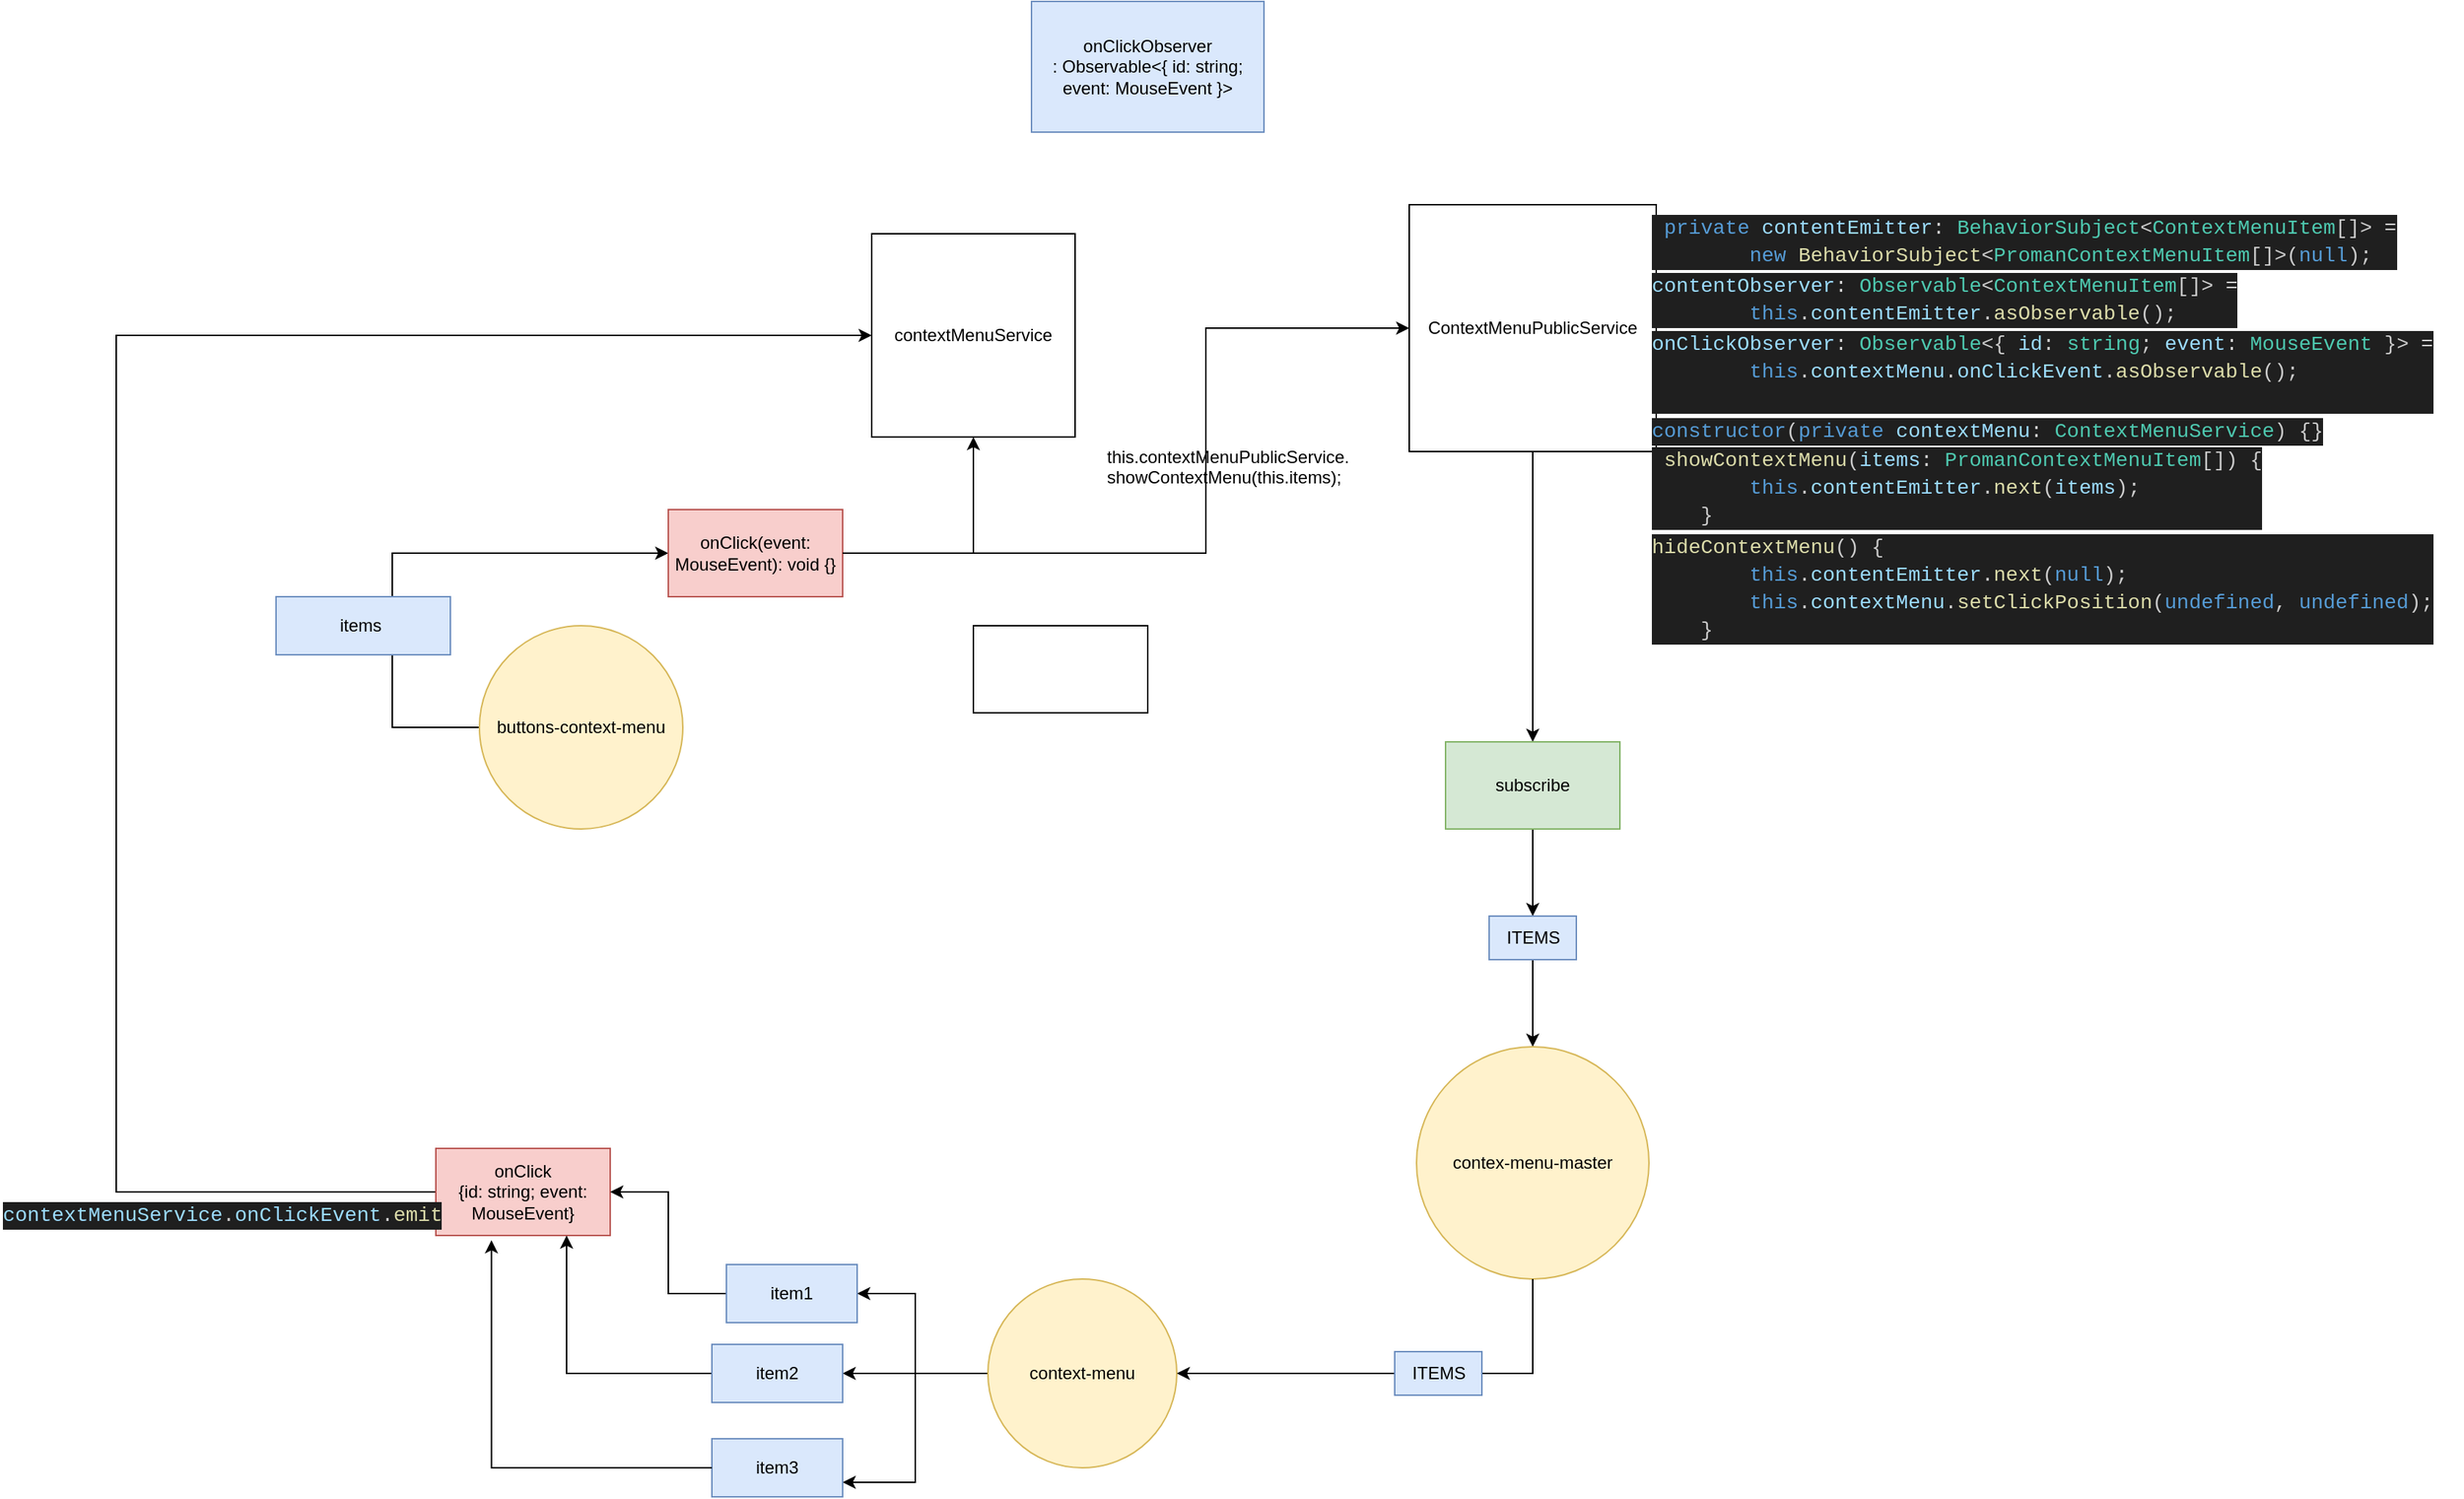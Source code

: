 <mxfile version="24.8.8">
  <diagram name="Страница — 1" id="B8zNszg7sXkWUO4xj_0W">
    <mxGraphModel dx="2555" dy="2084" grid="1" gridSize="10" guides="1" tooltips="1" connect="1" arrows="1" fold="1" page="1" pageScale="1" pageWidth="827" pageHeight="1169" math="0" shadow="0">
      <root>
        <mxCell id="0" />
        <mxCell id="1" parent="0" />
        <mxCell id="T2X11y3eK2oYihuYgTFx-1" value="contextMenuService" style="whiteSpace=wrap;html=1;aspect=fixed;" parent="1" vertex="1">
          <mxGeometry x="90" y="60" width="140" height="140" as="geometry" />
        </mxCell>
        <mxCell id="zFg1NataWkMdKXOG-58f-29" style="edgeStyle=orthogonalEdgeStyle;rounded=0;orthogonalLoop=1;jettySize=auto;html=1;entryX=0.5;entryY=0;entryDx=0;entryDy=0;" parent="1" source="zFg1NataWkMdKXOG-58f-35" target="zFg1NataWkMdKXOG-58f-1" edge="1">
          <mxGeometry relative="1" as="geometry">
            <Array as="points">
              <mxPoint x="545" y="560" />
            </Array>
          </mxGeometry>
        </mxCell>
        <mxCell id="k7rBUkPFtfDYsxfyD0aW-3" style="edgeStyle=orthogonalEdgeStyle;rounded=0;orthogonalLoop=1;jettySize=auto;html=1;entryX=0.5;entryY=0;entryDx=0;entryDy=0;" parent="1" source="T2X11y3eK2oYihuYgTFx-3" target="zFg1NataWkMdKXOG-58f-31" edge="1">
          <mxGeometry relative="1" as="geometry" />
        </mxCell>
        <mxCell id="T2X11y3eK2oYihuYgTFx-3" value="ContextMenuPublicService" style="whiteSpace=wrap;html=1;aspect=fixed;" parent="1" vertex="1">
          <mxGeometry x="460" y="40" width="170" height="170" as="geometry" />
        </mxCell>
        <mxCell id="zFg1NataWkMdKXOG-58f-1" value="contex-menu-master" style="ellipse;whiteSpace=wrap;html=1;aspect=fixed;fillColor=#fff2cc;strokeColor=#d6b656;" parent="1" vertex="1">
          <mxGeometry x="465" y="620" width="160" height="160" as="geometry" />
        </mxCell>
        <mxCell id="zFg1NataWkMdKXOG-58f-25" style="edgeStyle=orthogonalEdgeStyle;rounded=0;orthogonalLoop=1;jettySize=auto;html=1;entryX=0;entryY=0.5;entryDx=0;entryDy=0;" parent="1" source="zFg1NataWkMdKXOG-58f-8" target="zFg1NataWkMdKXOG-58f-16" edge="1">
          <mxGeometry relative="1" as="geometry">
            <Array as="points">
              <mxPoint x="-240" y="400" />
              <mxPoint x="-240" y="280" />
            </Array>
          </mxGeometry>
        </mxCell>
        <mxCell id="zFg1NataWkMdKXOG-58f-8" value="buttons-context-menu" style="ellipse;whiteSpace=wrap;html=1;aspect=fixed;fillColor=#fff2cc;strokeColor=#d6b656;" parent="1" vertex="1">
          <mxGeometry x="-180" y="330" width="140" height="140" as="geometry" />
        </mxCell>
        <mxCell id="zFg1NataWkMdKXOG-58f-24" style="edgeStyle=orthogonalEdgeStyle;rounded=0;orthogonalLoop=1;jettySize=auto;html=1;entryX=0;entryY=0.5;entryDx=0;entryDy=0;" parent="1" source="zFg1NataWkMdKXOG-58f-16" target="T2X11y3eK2oYihuYgTFx-3" edge="1">
          <mxGeometry relative="1" as="geometry">
            <Array as="points">
              <mxPoint x="320" y="280" />
              <mxPoint x="320" y="125" />
            </Array>
          </mxGeometry>
        </mxCell>
        <mxCell id="zFg1NataWkMdKXOG-58f-16" value="onClick(event: MouseEvent): void {}" style="whiteSpace=wrap;html=1;fillColor=#f8cecc;strokeColor=#b85450;" parent="1" vertex="1">
          <mxGeometry x="-50" y="250" width="120" height="60" as="geometry" />
        </mxCell>
        <mxCell id="zFg1NataWkMdKXOG-58f-23" style="edgeStyle=orthogonalEdgeStyle;rounded=0;orthogonalLoop=1;jettySize=auto;html=1;entryX=0.5;entryY=1;entryDx=0;entryDy=0;" parent="1" source="zFg1NataWkMdKXOG-58f-16" target="T2X11y3eK2oYihuYgTFx-1" edge="1">
          <mxGeometry relative="1" as="geometry" />
        </mxCell>
        <mxCell id="zFg1NataWkMdKXOG-58f-26" value="items&amp;nbsp;" style="whiteSpace=wrap;html=1;fillColor=#dae8fc;strokeColor=#6c8ebf;" parent="1" vertex="1">
          <mxGeometry x="-320" y="310" width="120" height="40" as="geometry" />
        </mxCell>
        <mxCell id="k7rBUkPFtfDYsxfyD0aW-4" style="edgeStyle=orthogonalEdgeStyle;rounded=0;orthogonalLoop=1;jettySize=auto;html=1;exitX=0.5;exitY=1;exitDx=0;exitDy=0;" parent="1" source="zFg1NataWkMdKXOG-58f-31" target="zFg1NataWkMdKXOG-58f-35" edge="1">
          <mxGeometry relative="1" as="geometry" />
        </mxCell>
        <mxCell id="zFg1NataWkMdKXOG-58f-31" value="subscribe" style="rounded=0;whiteSpace=wrap;html=1;fillColor=#d5e8d4;strokeColor=#82b366;" parent="1" vertex="1">
          <mxGeometry x="485" y="410" width="120" height="60" as="geometry" />
        </mxCell>
        <mxCell id="zFg1NataWkMdKXOG-58f-35" value="ITEMS" style="text;html=1;align=center;verticalAlign=middle;resizable=0;points=[];autosize=1;strokeColor=#6c8ebf;fillColor=#dae8fc;" parent="1" vertex="1">
          <mxGeometry x="515" y="530" width="60" height="30" as="geometry" />
        </mxCell>
        <mxCell id="JjubltmbZ4qXpfUznxvz-18" style="edgeStyle=orthogonalEdgeStyle;rounded=0;orthogonalLoop=1;jettySize=auto;html=1;exitX=0;exitY=0.5;exitDx=0;exitDy=0;entryX=1;entryY=0.5;entryDx=0;entryDy=0;" edge="1" parent="1" source="zFg1NataWkMdKXOG-58f-37" target="JjubltmbZ4qXpfUznxvz-9">
          <mxGeometry relative="1" as="geometry">
            <Array as="points">
              <mxPoint x="120" y="845" />
              <mxPoint x="120" y="790" />
            </Array>
          </mxGeometry>
        </mxCell>
        <mxCell id="JjubltmbZ4qXpfUznxvz-19" style="edgeStyle=orthogonalEdgeStyle;rounded=0;orthogonalLoop=1;jettySize=auto;html=1;entryX=1;entryY=0.75;entryDx=0;entryDy=0;" edge="1" parent="1" source="zFg1NataWkMdKXOG-58f-37" target="JjubltmbZ4qXpfUznxvz-12">
          <mxGeometry relative="1" as="geometry" />
        </mxCell>
        <mxCell id="JjubltmbZ4qXpfUznxvz-20" style="edgeStyle=orthogonalEdgeStyle;rounded=0;orthogonalLoop=1;jettySize=auto;html=1;entryX=1;entryY=0.5;entryDx=0;entryDy=0;" edge="1" parent="1" source="zFg1NataWkMdKXOG-58f-37" target="JjubltmbZ4qXpfUznxvz-11">
          <mxGeometry relative="1" as="geometry" />
        </mxCell>
        <mxCell id="zFg1NataWkMdKXOG-58f-37" value="context-menu" style="ellipse;whiteSpace=wrap;html=1;aspect=fixed;fillColor=#fff2cc;strokeColor=#d6b656;" parent="1" vertex="1">
          <mxGeometry x="170" y="780" width="130" height="130" as="geometry" />
        </mxCell>
        <mxCell id="zFg1NataWkMdKXOG-58f-38" style="edgeStyle=orthogonalEdgeStyle;rounded=0;orthogonalLoop=1;jettySize=auto;html=1;entryX=1;entryY=0.5;entryDx=0;entryDy=0;exitX=0.5;exitY=1;exitDx=0;exitDy=0;" parent="1" source="zFg1NataWkMdKXOG-58f-1" target="zFg1NataWkMdKXOG-58f-37" edge="1">
          <mxGeometry relative="1" as="geometry">
            <mxPoint x="540" y="790" as="sourcePoint" />
          </mxGeometry>
        </mxCell>
        <mxCell id="k7rBUkPFtfDYsxfyD0aW-7" value="&lt;div style=&quot;color: #cccccc;background-color: #1f1f1f;font-family: Consolas, &#39;Courier New&#39;, monospace;font-weight: normal;font-size: 14px;line-height: 19px;white-space: pre;&quot;&gt;&lt;div&gt;&lt;span style=&quot;color: #9cdcfe;&quot;&gt;contentObserver&lt;/span&gt;&lt;span style=&quot;color: #d4d4d4;&quot;&gt;:&lt;/span&gt;&lt;span style=&quot;color: #cccccc;&quot;&gt; &lt;/span&gt;&lt;span style=&quot;color: #4ec9b0;&quot;&gt;Observable&lt;/span&gt;&lt;span style=&quot;color: #cccccc;&quot;&gt;&amp;lt;&lt;/span&gt;&lt;span style=&quot;color: #4ec9b0;&quot;&gt;ContextMenuItem&lt;/span&gt;&lt;span style=&quot;color: #cccccc;&quot;&gt;[]&amp;gt; &lt;/span&gt;&lt;span style=&quot;color: #d4d4d4;&quot;&gt;=&lt;/span&gt;&lt;/div&gt;&lt;div&gt;&lt;span style=&quot;color: #cccccc;&quot;&gt;&amp;nbsp; &amp;nbsp; &amp;nbsp; &amp;nbsp; &lt;/span&gt;&lt;span style=&quot;color: #569cd6;&quot;&gt;this&lt;/span&gt;&lt;span style=&quot;color: #cccccc;&quot;&gt;.&lt;/span&gt;&lt;span style=&quot;color: #9cdcfe;&quot;&gt;contentEmitter&lt;/span&gt;&lt;span style=&quot;color: #cccccc;&quot;&gt;.&lt;/span&gt;&lt;span style=&quot;color: #dcdcaa;&quot;&gt;asObservable&lt;/span&gt;&lt;span style=&quot;color: #cccccc;&quot;&gt;();&lt;/span&gt;&lt;/div&gt;&lt;/div&gt;" style="text;whiteSpace=wrap;html=1;" parent="1" vertex="1">
          <mxGeometry x="625" y="80" width="450" height="60" as="geometry" />
        </mxCell>
        <mxCell id="k7rBUkPFtfDYsxfyD0aW-8" value="&lt;div style=&quot;color: #cccccc;background-color: #1f1f1f;font-family: Consolas, &#39;Courier New&#39;, monospace;font-weight: normal;font-size: 14px;line-height: 19px;white-space: pre;&quot;&gt;&lt;div&gt;&lt;span style=&quot;color: #cccccc;&quot;&gt;&amp;nbsp;&lt;/span&gt;&lt;span style=&quot;color: #569cd6;&quot;&gt;private&lt;/span&gt;&lt;span style=&quot;color: #cccccc;&quot;&gt; &lt;/span&gt;&lt;span style=&quot;color: #9cdcfe;&quot;&gt;contentEmitter&lt;/span&gt;&lt;span style=&quot;color: #d4d4d4;&quot;&gt;:&lt;/span&gt;&lt;span style=&quot;color: #cccccc;&quot;&gt; &lt;/span&gt;&lt;span style=&quot;color: #4ec9b0;&quot;&gt;BehaviorSubject&lt;/span&gt;&lt;span style=&quot;color: #cccccc;&quot;&gt;&amp;lt;&lt;/span&gt;&lt;span style=&quot;color: #4ec9b0;&quot;&gt;ContextMenuItem&lt;/span&gt;&lt;span style=&quot;color: #cccccc;&quot;&gt;[]&amp;gt; &lt;/span&gt;&lt;span style=&quot;color: #d4d4d4;&quot;&gt;=&lt;/span&gt;&lt;/div&gt;&lt;div&gt;&lt;span style=&quot;color: #cccccc;&quot;&gt;&amp;nbsp; &amp;nbsp; &amp;nbsp; &amp;nbsp; &lt;/span&gt;&lt;span style=&quot;color: #569cd6;&quot;&gt;new&lt;/span&gt;&lt;span style=&quot;color: #cccccc;&quot;&gt; &lt;/span&gt;&lt;span style=&quot;color: #dcdcaa;&quot;&gt;BehaviorSubject&lt;/span&gt;&lt;span style=&quot;color: #cccccc;&quot;&gt;&amp;lt;&lt;/span&gt;&lt;span style=&quot;color: #4ec9b0;&quot;&gt;PromanContextMenuItem&lt;/span&gt;&lt;span style=&quot;color: #cccccc;&quot;&gt;[]&amp;gt;(&lt;/span&gt;&lt;span style=&quot;color: #569cd6;&quot;&gt;null&lt;/span&gt;&lt;span style=&quot;color: #cccccc;&quot;&gt;);&lt;/span&gt;&lt;/div&gt;&lt;/div&gt;" style="text;whiteSpace=wrap;html=1;" parent="1" vertex="1">
          <mxGeometry x="625" y="40" width="560" height="60" as="geometry" />
        </mxCell>
        <mxCell id="k7rBUkPFtfDYsxfyD0aW-9" value="&lt;div style=&quot;color: #cccccc;background-color: #1f1f1f;font-family: Consolas, &#39;Courier New&#39;, monospace;font-weight: normal;font-size: 14px;line-height: 19px;white-space: pre;&quot;&gt;&lt;div&gt;&lt;span style=&quot;color: #9cdcfe;&quot;&gt;onClickObserver&lt;/span&gt;&lt;span style=&quot;color: #d4d4d4;&quot;&gt;:&lt;/span&gt;&lt;span style=&quot;color: #cccccc;&quot;&gt; &lt;/span&gt;&lt;span style=&quot;color: #4ec9b0;&quot;&gt;Observable&lt;/span&gt;&lt;span style=&quot;color: #cccccc;&quot;&gt;&amp;lt;{ &lt;/span&gt;&lt;span style=&quot;color: #9cdcfe;&quot;&gt;id&lt;/span&gt;&lt;span style=&quot;color: #d4d4d4;&quot;&gt;:&lt;/span&gt;&lt;span style=&quot;color: #cccccc;&quot;&gt; &lt;/span&gt;&lt;span style=&quot;color: #4ec9b0;&quot;&gt;string&lt;/span&gt;&lt;span style=&quot;color: #cccccc;&quot;&gt;; &lt;/span&gt;&lt;span style=&quot;color: #9cdcfe;&quot;&gt;event&lt;/span&gt;&lt;span style=&quot;color: #d4d4d4;&quot;&gt;:&lt;/span&gt;&lt;span style=&quot;color: #cccccc;&quot;&gt; &lt;/span&gt;&lt;span style=&quot;color: #4ec9b0;&quot;&gt;MouseEvent&lt;/span&gt;&lt;span style=&quot;color: #cccccc;&quot;&gt; }&amp;gt; &lt;/span&gt;&lt;span style=&quot;color: #d4d4d4;&quot;&gt;=&lt;/span&gt;&lt;/div&gt;&lt;div&gt;&lt;span style=&quot;color: #cccccc;&quot;&gt;&amp;nbsp; &amp;nbsp; &amp;nbsp; &amp;nbsp; &lt;/span&gt;&lt;span style=&quot;color: #569cd6;&quot;&gt;this&lt;/span&gt;&lt;span style=&quot;color: #cccccc;&quot;&gt;.&lt;/span&gt;&lt;span style=&quot;color: #9cdcfe;&quot;&gt;contextMenu&lt;/span&gt;&lt;span style=&quot;color: #cccccc;&quot;&gt;.&lt;/span&gt;&lt;span style=&quot;color: #9cdcfe;&quot;&gt;onClickEvent&lt;/span&gt;&lt;span style=&quot;color: #cccccc;&quot;&gt;.&lt;/span&gt;&lt;span style=&quot;color: #dcdcaa;&quot;&gt;asObservable&lt;/span&gt;&lt;span style=&quot;color: #cccccc;&quot;&gt;();&lt;/span&gt;&lt;/div&gt;&lt;br&gt;&lt;/div&gt;" style="text;whiteSpace=wrap;html=1;" parent="1" vertex="1">
          <mxGeometry x="625" y="120" width="530" height="80" as="geometry" />
        </mxCell>
        <mxCell id="k7rBUkPFtfDYsxfyD0aW-10" value="&lt;div style=&quot;color: #cccccc;background-color: #1f1f1f;font-family: Consolas, &#39;Courier New&#39;, monospace;font-weight: normal;font-size: 14px;line-height: 19px;white-space: pre;&quot;&gt;&lt;div&gt;&lt;span style=&quot;color: #569cd6;&quot;&gt;constructor&lt;/span&gt;&lt;span style=&quot;color: #cccccc;&quot;&gt;(&lt;/span&gt;&lt;span style=&quot;color: #569cd6;&quot;&gt;private&lt;/span&gt;&lt;span style=&quot;color: #cccccc;&quot;&gt; &lt;/span&gt;&lt;span style=&quot;color: #9cdcfe;&quot;&gt;contextMenu&lt;/span&gt;&lt;span style=&quot;color: #d4d4d4;&quot;&gt;:&lt;/span&gt;&lt;span style=&quot;color: #cccccc;&quot;&gt; &lt;/span&gt;&lt;span style=&quot;color: #4ec9b0;&quot;&gt;ContextMenuService&lt;/span&gt;&lt;span style=&quot;color: #cccccc;&quot;&gt;) {}&lt;/span&gt;&lt;/div&gt;&lt;/div&gt;" style="text;whiteSpace=wrap;html=1;" parent="1" vertex="1">
          <mxGeometry x="625" y="180" width="460" height="40" as="geometry" />
        </mxCell>
        <mxCell id="k7rBUkPFtfDYsxfyD0aW-11" value="&lt;div style=&quot;color: #cccccc;background-color: #1f1f1f;font-family: Consolas, &#39;Courier New&#39;, monospace;font-weight: normal;font-size: 14px;line-height: 19px;white-space: pre;&quot;&gt;&lt;div&gt;&lt;span style=&quot;color: #cccccc;&quot;&gt;&amp;nbsp;&lt;/span&gt;&lt;span style=&quot;color: #dcdcaa;&quot;&gt;showContextMenu&lt;/span&gt;&lt;span style=&quot;color: #cccccc;&quot;&gt;(&lt;/span&gt;&lt;span style=&quot;color: #9cdcfe;&quot;&gt;items&lt;/span&gt;&lt;span style=&quot;color: #d4d4d4;&quot;&gt;:&lt;/span&gt;&lt;span style=&quot;color: #cccccc;&quot;&gt; &lt;/span&gt;&lt;span style=&quot;color: #4ec9b0;&quot;&gt;PromanContextMenuItem&lt;/span&gt;&lt;span style=&quot;color: #cccccc;&quot;&gt;[]) {&lt;/span&gt;&lt;/div&gt;&lt;div&gt;&lt;span style=&quot;color: #cccccc;&quot;&gt;&amp;nbsp; &amp;nbsp; &amp;nbsp; &amp;nbsp; &lt;/span&gt;&lt;span style=&quot;color: #569cd6;&quot;&gt;this&lt;/span&gt;&lt;span style=&quot;color: #cccccc;&quot;&gt;.&lt;/span&gt;&lt;span style=&quot;color: #9cdcfe;&quot;&gt;contentEmitter&lt;/span&gt;&lt;span style=&quot;color: #cccccc;&quot;&gt;.&lt;/span&gt;&lt;span style=&quot;color: #dcdcaa;&quot;&gt;next&lt;/span&gt;&lt;span style=&quot;color: #cccccc;&quot;&gt;(&lt;/span&gt;&lt;span style=&quot;color: #9cdcfe;&quot;&gt;items&lt;/span&gt;&lt;span style=&quot;color: #cccccc;&quot;&gt;);&lt;/span&gt;&lt;/div&gt;&lt;div&gt;&lt;span style=&quot;color: #cccccc;&quot;&gt;&amp;nbsp; &amp;nbsp; }&lt;/span&gt;&lt;/div&gt;&lt;/div&gt;" style="text;whiteSpace=wrap;html=1;" parent="1" vertex="1">
          <mxGeometry x="625" y="200" width="420" height="80" as="geometry" />
        </mxCell>
        <mxCell id="k7rBUkPFtfDYsxfyD0aW-12" value="&lt;div style=&quot;color: #cccccc;background-color: #1f1f1f;font-family: Consolas, &#39;Courier New&#39;, monospace;font-weight: normal;font-size: 14px;line-height: 19px;white-space: pre;&quot;&gt;&lt;div&gt;&lt;span style=&quot;color: #dcdcaa;&quot;&gt;hideContextMenu&lt;/span&gt;&lt;span style=&quot;color: #cccccc;&quot;&gt;() {&lt;/span&gt;&lt;/div&gt;&lt;div&gt;&lt;span style=&quot;color: #cccccc;&quot;&gt;&amp;nbsp; &amp;nbsp; &amp;nbsp; &amp;nbsp; &lt;/span&gt;&lt;span style=&quot;color: #569cd6;&quot;&gt;this&lt;/span&gt;&lt;span style=&quot;color: #cccccc;&quot;&gt;.&lt;/span&gt;&lt;span style=&quot;color: #9cdcfe;&quot;&gt;contentEmitter&lt;/span&gt;&lt;span style=&quot;color: #cccccc;&quot;&gt;.&lt;/span&gt;&lt;span style=&quot;color: #dcdcaa;&quot;&gt;next&lt;/span&gt;&lt;span style=&quot;color: #cccccc;&quot;&gt;(&lt;/span&gt;&lt;span style=&quot;color: #569cd6;&quot;&gt;null&lt;/span&gt;&lt;span style=&quot;color: #cccccc;&quot;&gt;);&lt;/span&gt;&lt;/div&gt;&lt;div&gt;&lt;span style=&quot;color: #cccccc;&quot;&gt;&amp;nbsp; &amp;nbsp; &amp;nbsp; &amp;nbsp; &lt;/span&gt;&lt;span style=&quot;color: #569cd6;&quot;&gt;this&lt;/span&gt;&lt;span style=&quot;color: #cccccc;&quot;&gt;.&lt;/span&gt;&lt;span style=&quot;color: #9cdcfe;&quot;&gt;contextMenu&lt;/span&gt;&lt;span style=&quot;color: #cccccc;&quot;&gt;.&lt;/span&gt;&lt;span style=&quot;color: #dcdcaa;&quot;&gt;setClickPosition&lt;/span&gt;&lt;span style=&quot;color: #cccccc;&quot;&gt;(&lt;/span&gt;&lt;span style=&quot;color: #569cd6;&quot;&gt;undefined&lt;/span&gt;&lt;span style=&quot;color: #cccccc;&quot;&gt;, &lt;/span&gt;&lt;span style=&quot;color: #569cd6;&quot;&gt;undefined&lt;/span&gt;&lt;span style=&quot;color: #cccccc;&quot;&gt;);&lt;/span&gt;&lt;/div&gt;&lt;div&gt;&lt;span style=&quot;color: #cccccc;&quot;&gt;&amp;nbsp; &amp;nbsp; }&lt;/span&gt;&lt;/div&gt;&lt;/div&gt;" style="text;whiteSpace=wrap;html=1;" parent="1" vertex="1">
          <mxGeometry x="625" y="260" width="530" height="100" as="geometry" />
        </mxCell>
        <mxCell id="k7rBUkPFtfDYsxfyD0aW-19" style="edgeStyle=orthogonalEdgeStyle;rounded=0;orthogonalLoop=1;jettySize=auto;html=1;entryX=0;entryY=0.5;entryDx=0;entryDy=0;exitX=0;exitY=0.5;exitDx=0;exitDy=0;" parent="1" source="k7rBUkPFtfDYsxfyD0aW-13" target="T2X11y3eK2oYihuYgTFx-1" edge="1">
          <mxGeometry relative="1" as="geometry">
            <Array as="points">
              <mxPoint x="-430" y="720" />
              <mxPoint x="-430" y="130" />
            </Array>
          </mxGeometry>
        </mxCell>
        <mxCell id="k7rBUkPFtfDYsxfyD0aW-13" value="onClick&lt;div&gt;{id: string; event: MouseEvent}&lt;/div&gt;" style="rounded=0;whiteSpace=wrap;html=1;fillColor=#f8cecc;strokeColor=#b85450;" parent="1" vertex="1">
          <mxGeometry x="-210" y="690" width="120" height="60" as="geometry" />
        </mxCell>
        <mxCell id="JjubltmbZ4qXpfUznxvz-2" value="onClickObserver&lt;div&gt;: Observable&amp;lt;{ id: string; event: MouseEvent }&amp;gt;&lt;/div&gt;" style="rounded=0;whiteSpace=wrap;html=1;fillColor=#dae8fc;strokeColor=#6c8ebf;" vertex="1" parent="1">
          <mxGeometry x="200" y="-100" width="160" height="90" as="geometry" />
        </mxCell>
        <mxCell id="JjubltmbZ4qXpfUznxvz-3" value="" style="rounded=0;whiteSpace=wrap;html=1;" vertex="1" parent="1">
          <mxGeometry x="160" y="330" width="120" height="60" as="geometry" />
        </mxCell>
        <mxCell id="JjubltmbZ4qXpfUznxvz-4" value="" style="rounded=0;whiteSpace=wrap;html=1;" vertex="1" parent="1">
          <mxGeometry x="160" y="330" width="120" height="60" as="geometry" />
        </mxCell>
        <mxCell id="JjubltmbZ4qXpfUznxvz-5" value="" style="rounded=0;whiteSpace=wrap;html=1;" vertex="1" parent="1">
          <mxGeometry x="160" y="330" width="120" height="60" as="geometry" />
        </mxCell>
        <mxCell id="JjubltmbZ4qXpfUznxvz-6" value="" style="rounded=0;whiteSpace=wrap;html=1;" vertex="1" parent="1">
          <mxGeometry x="160" y="330" width="120" height="60" as="geometry" />
        </mxCell>
        <mxCell id="JjubltmbZ4qXpfUznxvz-21" style="edgeStyle=orthogonalEdgeStyle;rounded=0;orthogonalLoop=1;jettySize=auto;html=1;entryX=1;entryY=0.5;entryDx=0;entryDy=0;" edge="1" parent="1" source="JjubltmbZ4qXpfUznxvz-9" target="k7rBUkPFtfDYsxfyD0aW-13">
          <mxGeometry relative="1" as="geometry" />
        </mxCell>
        <mxCell id="JjubltmbZ4qXpfUznxvz-9" value="item1" style="whiteSpace=wrap;html=1;fillColor=#dae8fc;strokeColor=#6c8ebf;" vertex="1" parent="1">
          <mxGeometry x="-10" y="770" width="90" height="40" as="geometry" />
        </mxCell>
        <mxCell id="JjubltmbZ4qXpfUznxvz-22" style="edgeStyle=orthogonalEdgeStyle;rounded=0;orthogonalLoop=1;jettySize=auto;html=1;entryX=0.75;entryY=1;entryDx=0;entryDy=0;" edge="1" parent="1" source="JjubltmbZ4qXpfUznxvz-11" target="k7rBUkPFtfDYsxfyD0aW-13">
          <mxGeometry relative="1" as="geometry" />
        </mxCell>
        <mxCell id="JjubltmbZ4qXpfUznxvz-11" value="item2" style="whiteSpace=wrap;html=1;fillColor=#dae8fc;strokeColor=#6c8ebf;" vertex="1" parent="1">
          <mxGeometry x="-20" y="825" width="90" height="40" as="geometry" />
        </mxCell>
        <mxCell id="JjubltmbZ4qXpfUznxvz-12" value="item3" style="whiteSpace=wrap;html=1;fillColor=#dae8fc;strokeColor=#6c8ebf;" vertex="1" parent="1">
          <mxGeometry x="-20" y="890" width="90" height="40" as="geometry" />
        </mxCell>
        <mxCell id="JjubltmbZ4qXpfUznxvz-17" value="ITEMS" style="text;html=1;align=center;verticalAlign=middle;resizable=0;points=[];autosize=1;strokeColor=#6c8ebf;fillColor=#dae8fc;" vertex="1" parent="1">
          <mxGeometry x="450" y="830" width="60" height="30" as="geometry" />
        </mxCell>
        <mxCell id="JjubltmbZ4qXpfUznxvz-23" style="edgeStyle=orthogonalEdgeStyle;rounded=0;orthogonalLoop=1;jettySize=auto;html=1;entryX=0.319;entryY=1.054;entryDx=0;entryDy=0;entryPerimeter=0;" edge="1" parent="1" source="JjubltmbZ4qXpfUznxvz-12" target="k7rBUkPFtfDYsxfyD0aW-13">
          <mxGeometry relative="1" as="geometry" />
        </mxCell>
        <mxCell id="JjubltmbZ4qXpfUznxvz-24" value="&lt;div style=&quot;color: #cccccc;background-color: #1f1f1f;font-family: Consolas, &#39;Courier New&#39;, monospace;font-weight: normal;font-size: 14px;line-height: 19px;white-space: pre;&quot;&gt;&lt;div&gt;&lt;span style=&quot;color: #9cdcfe;&quot;&gt;contextMenuService&lt;/span&gt;&lt;span style=&quot;color: #cccccc;&quot;&gt;.&lt;/span&gt;&lt;span style=&quot;color: #9cdcfe;&quot;&gt;onClickEvent&lt;/span&gt;&lt;span style=&quot;color: #cccccc;&quot;&gt;.&lt;/span&gt;&lt;span style=&quot;color: #dcdcaa;&quot;&gt;emit&lt;/span&gt;&lt;/div&gt;&lt;/div&gt;" style="text;whiteSpace=wrap;html=1;" vertex="1" parent="1">
          <mxGeometry x="-510" y="720" width="310" height="40" as="geometry" />
        </mxCell>
        <UserObject label="this.contextMenuPublicService.&#xa;showContextMenu(this.items);" link="this.contextMenuPublicService.showContextMenu(this.items);" id="JjubltmbZ4qXpfUznxvz-28">
          <mxCell style="text;whiteSpace=wrap;" vertex="1" parent="1">
            <mxGeometry x="250" y="200" width="200" height="50" as="geometry" />
          </mxCell>
        </UserObject>
      </root>
    </mxGraphModel>
  </diagram>
</mxfile>
